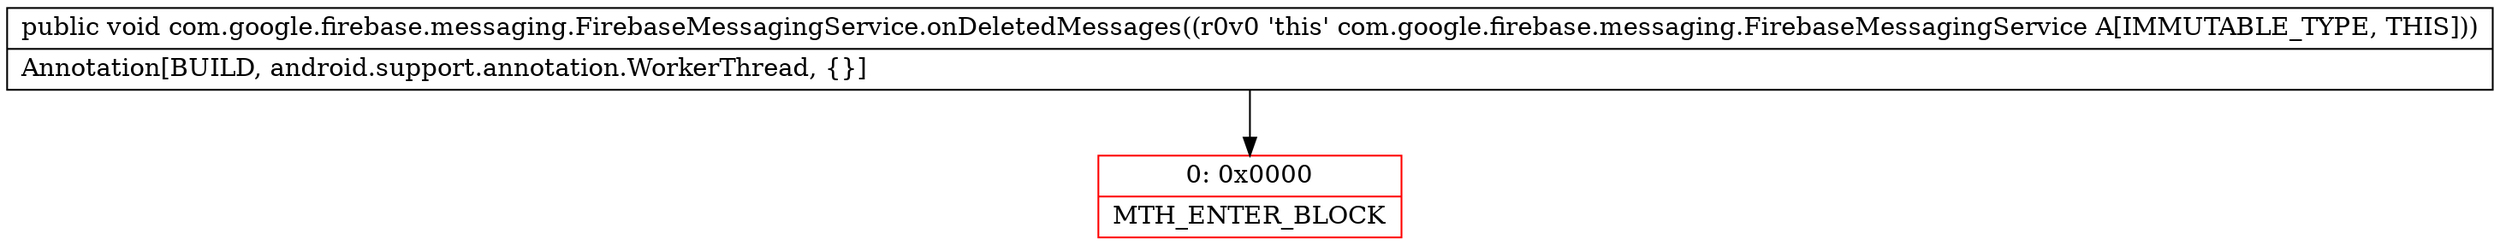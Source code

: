 digraph "CFG forcom.google.firebase.messaging.FirebaseMessagingService.onDeletedMessages()V" {
subgraph cluster_Region_1221847527 {
label = "R(0)";
node [shape=record,color=blue];
}
Node_0 [shape=record,color=red,label="{0\:\ 0x0000|MTH_ENTER_BLOCK\l}"];
MethodNode[shape=record,label="{public void com.google.firebase.messaging.FirebaseMessagingService.onDeletedMessages((r0v0 'this' com.google.firebase.messaging.FirebaseMessagingService A[IMMUTABLE_TYPE, THIS]))  | Annotation[BUILD, android.support.annotation.WorkerThread, \{\}]\l}"];
MethodNode -> Node_0;
}

